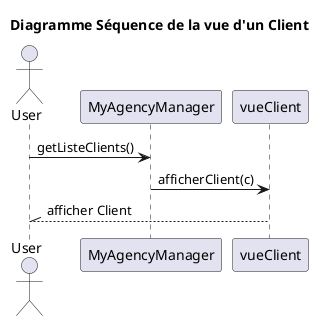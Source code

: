 @startuml

title Diagramme Séquence de la vue d'un Client

actor User as U

U -> MyAgencyManager :getListeClients()

MyAgencyManager -> vueClient : afficherClient(c)

U //-- vueClient :afficher Client

@enduml